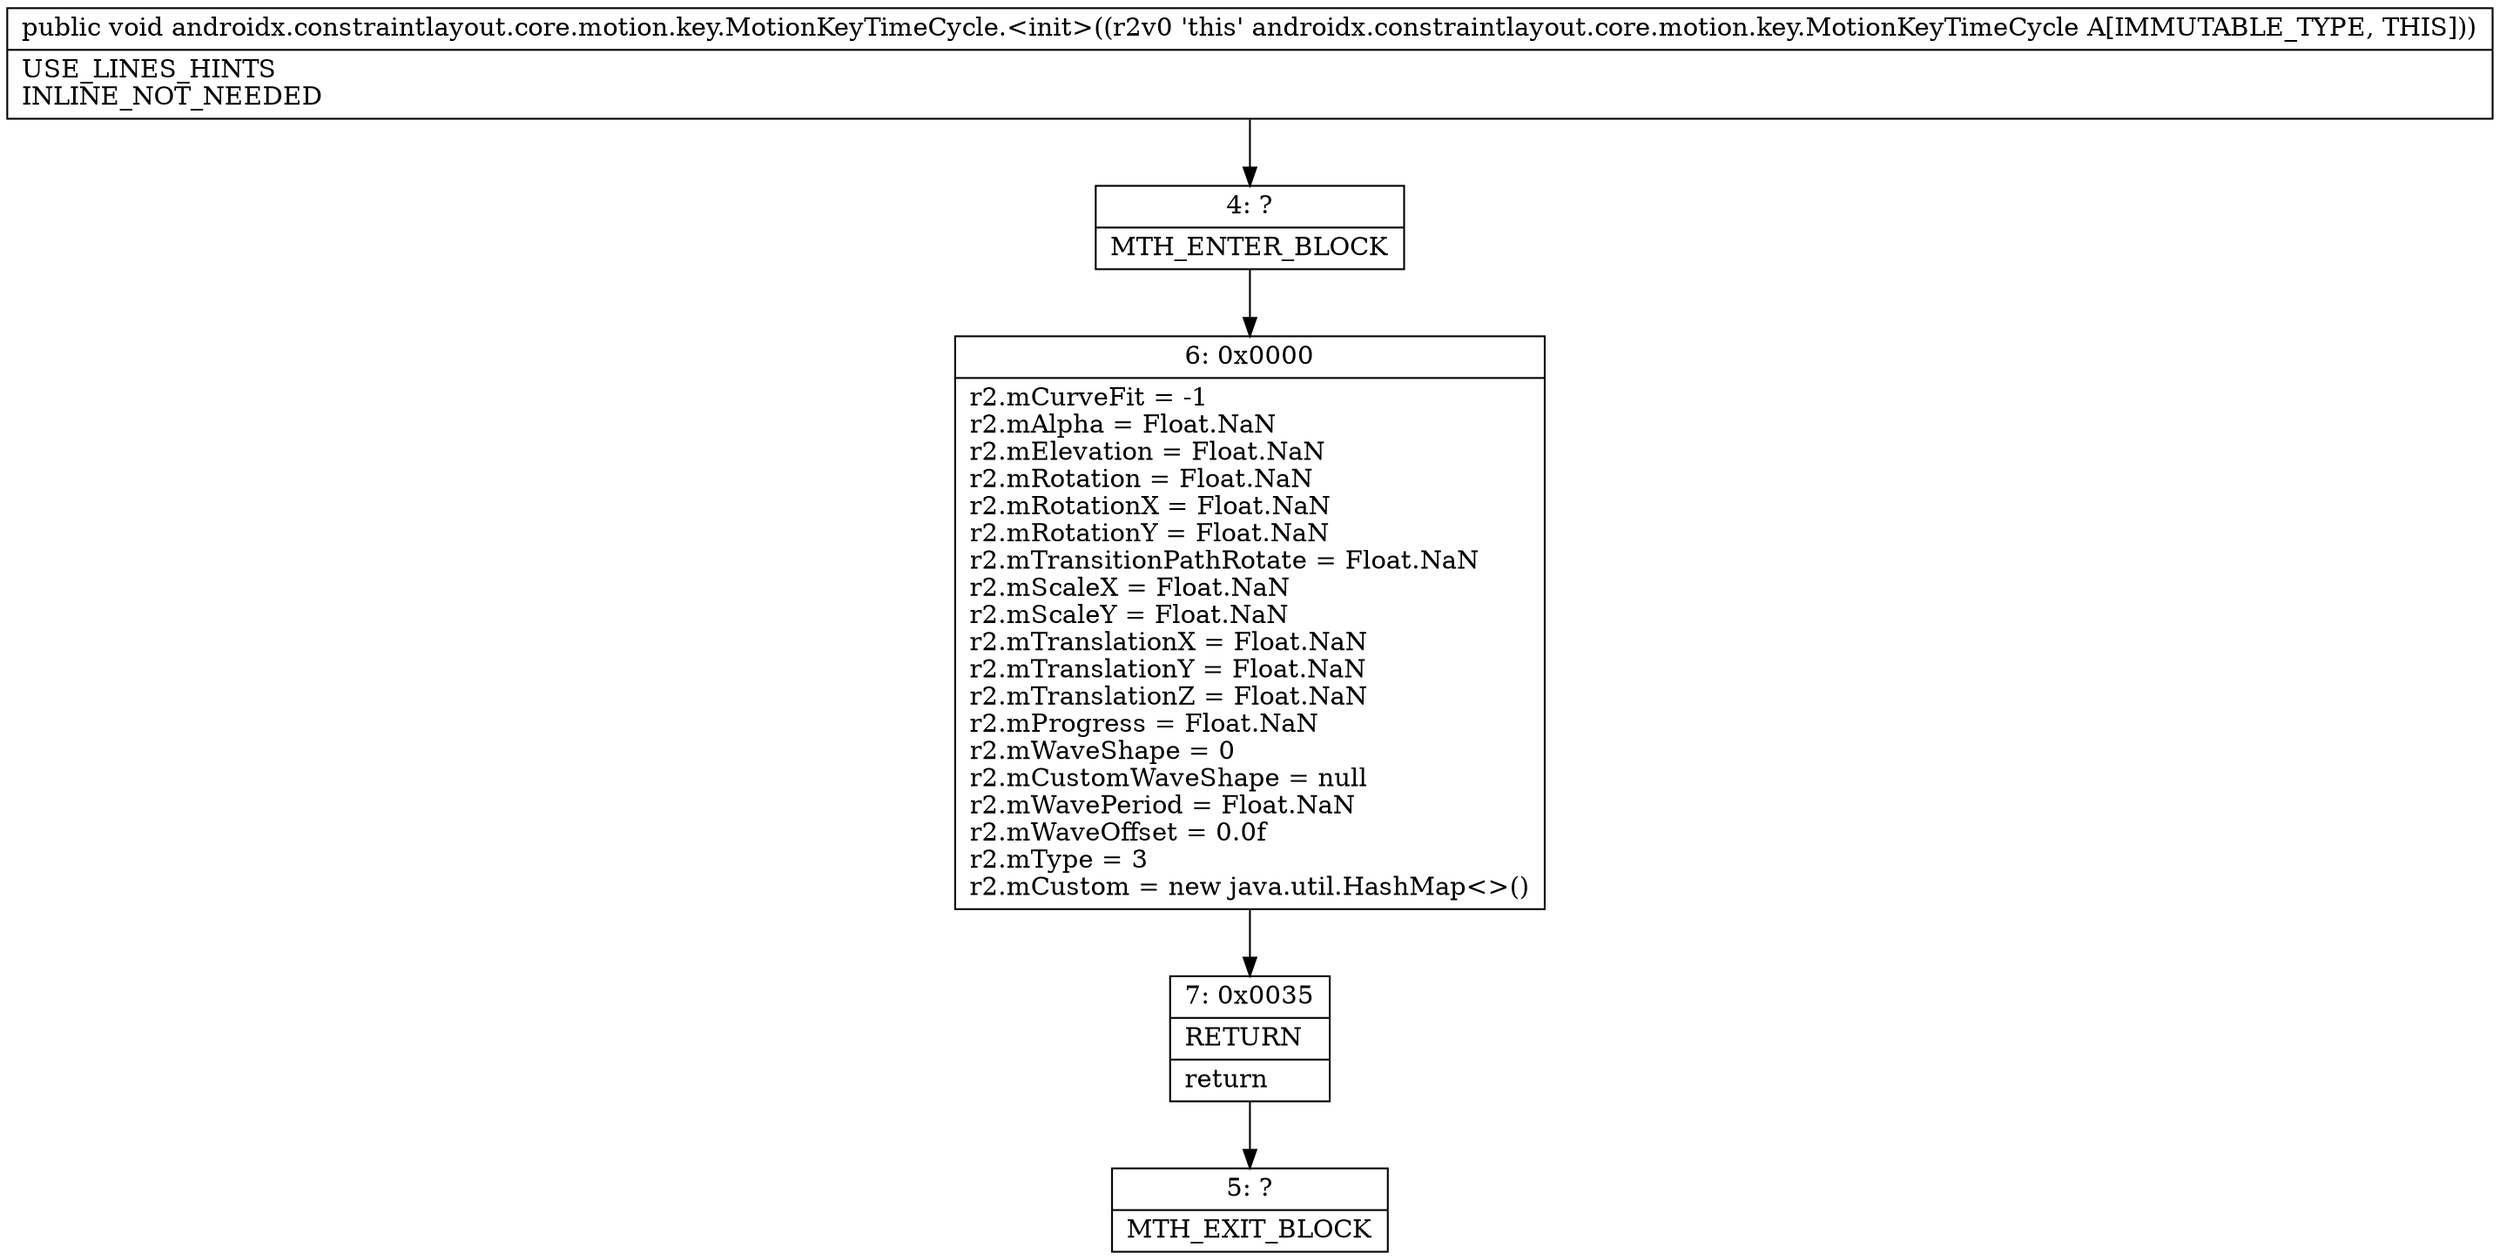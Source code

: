 digraph "CFG forandroidx.constraintlayout.core.motion.key.MotionKeyTimeCycle.\<init\>()V" {
Node_4 [shape=record,label="{4\:\ ?|MTH_ENTER_BLOCK\l}"];
Node_6 [shape=record,label="{6\:\ 0x0000|r2.mCurveFit = \-1\lr2.mAlpha = Float.NaN\lr2.mElevation = Float.NaN\lr2.mRotation = Float.NaN\lr2.mRotationX = Float.NaN\lr2.mRotationY = Float.NaN\lr2.mTransitionPathRotate = Float.NaN\lr2.mScaleX = Float.NaN\lr2.mScaleY = Float.NaN\lr2.mTranslationX = Float.NaN\lr2.mTranslationY = Float.NaN\lr2.mTranslationZ = Float.NaN\lr2.mProgress = Float.NaN\lr2.mWaveShape = 0\lr2.mCustomWaveShape = null\lr2.mWavePeriod = Float.NaN\lr2.mWaveOffset = 0.0f\lr2.mType = 3\lr2.mCustom = new java.util.HashMap\<\>()\l}"];
Node_7 [shape=record,label="{7\:\ 0x0035|RETURN\l|return\l}"];
Node_5 [shape=record,label="{5\:\ ?|MTH_EXIT_BLOCK\l}"];
MethodNode[shape=record,label="{public void androidx.constraintlayout.core.motion.key.MotionKeyTimeCycle.\<init\>((r2v0 'this' androidx.constraintlayout.core.motion.key.MotionKeyTimeCycle A[IMMUTABLE_TYPE, THIS]))  | USE_LINES_HINTS\lINLINE_NOT_NEEDED\l}"];
MethodNode -> Node_4;Node_4 -> Node_6;
Node_6 -> Node_7;
Node_7 -> Node_5;
}

